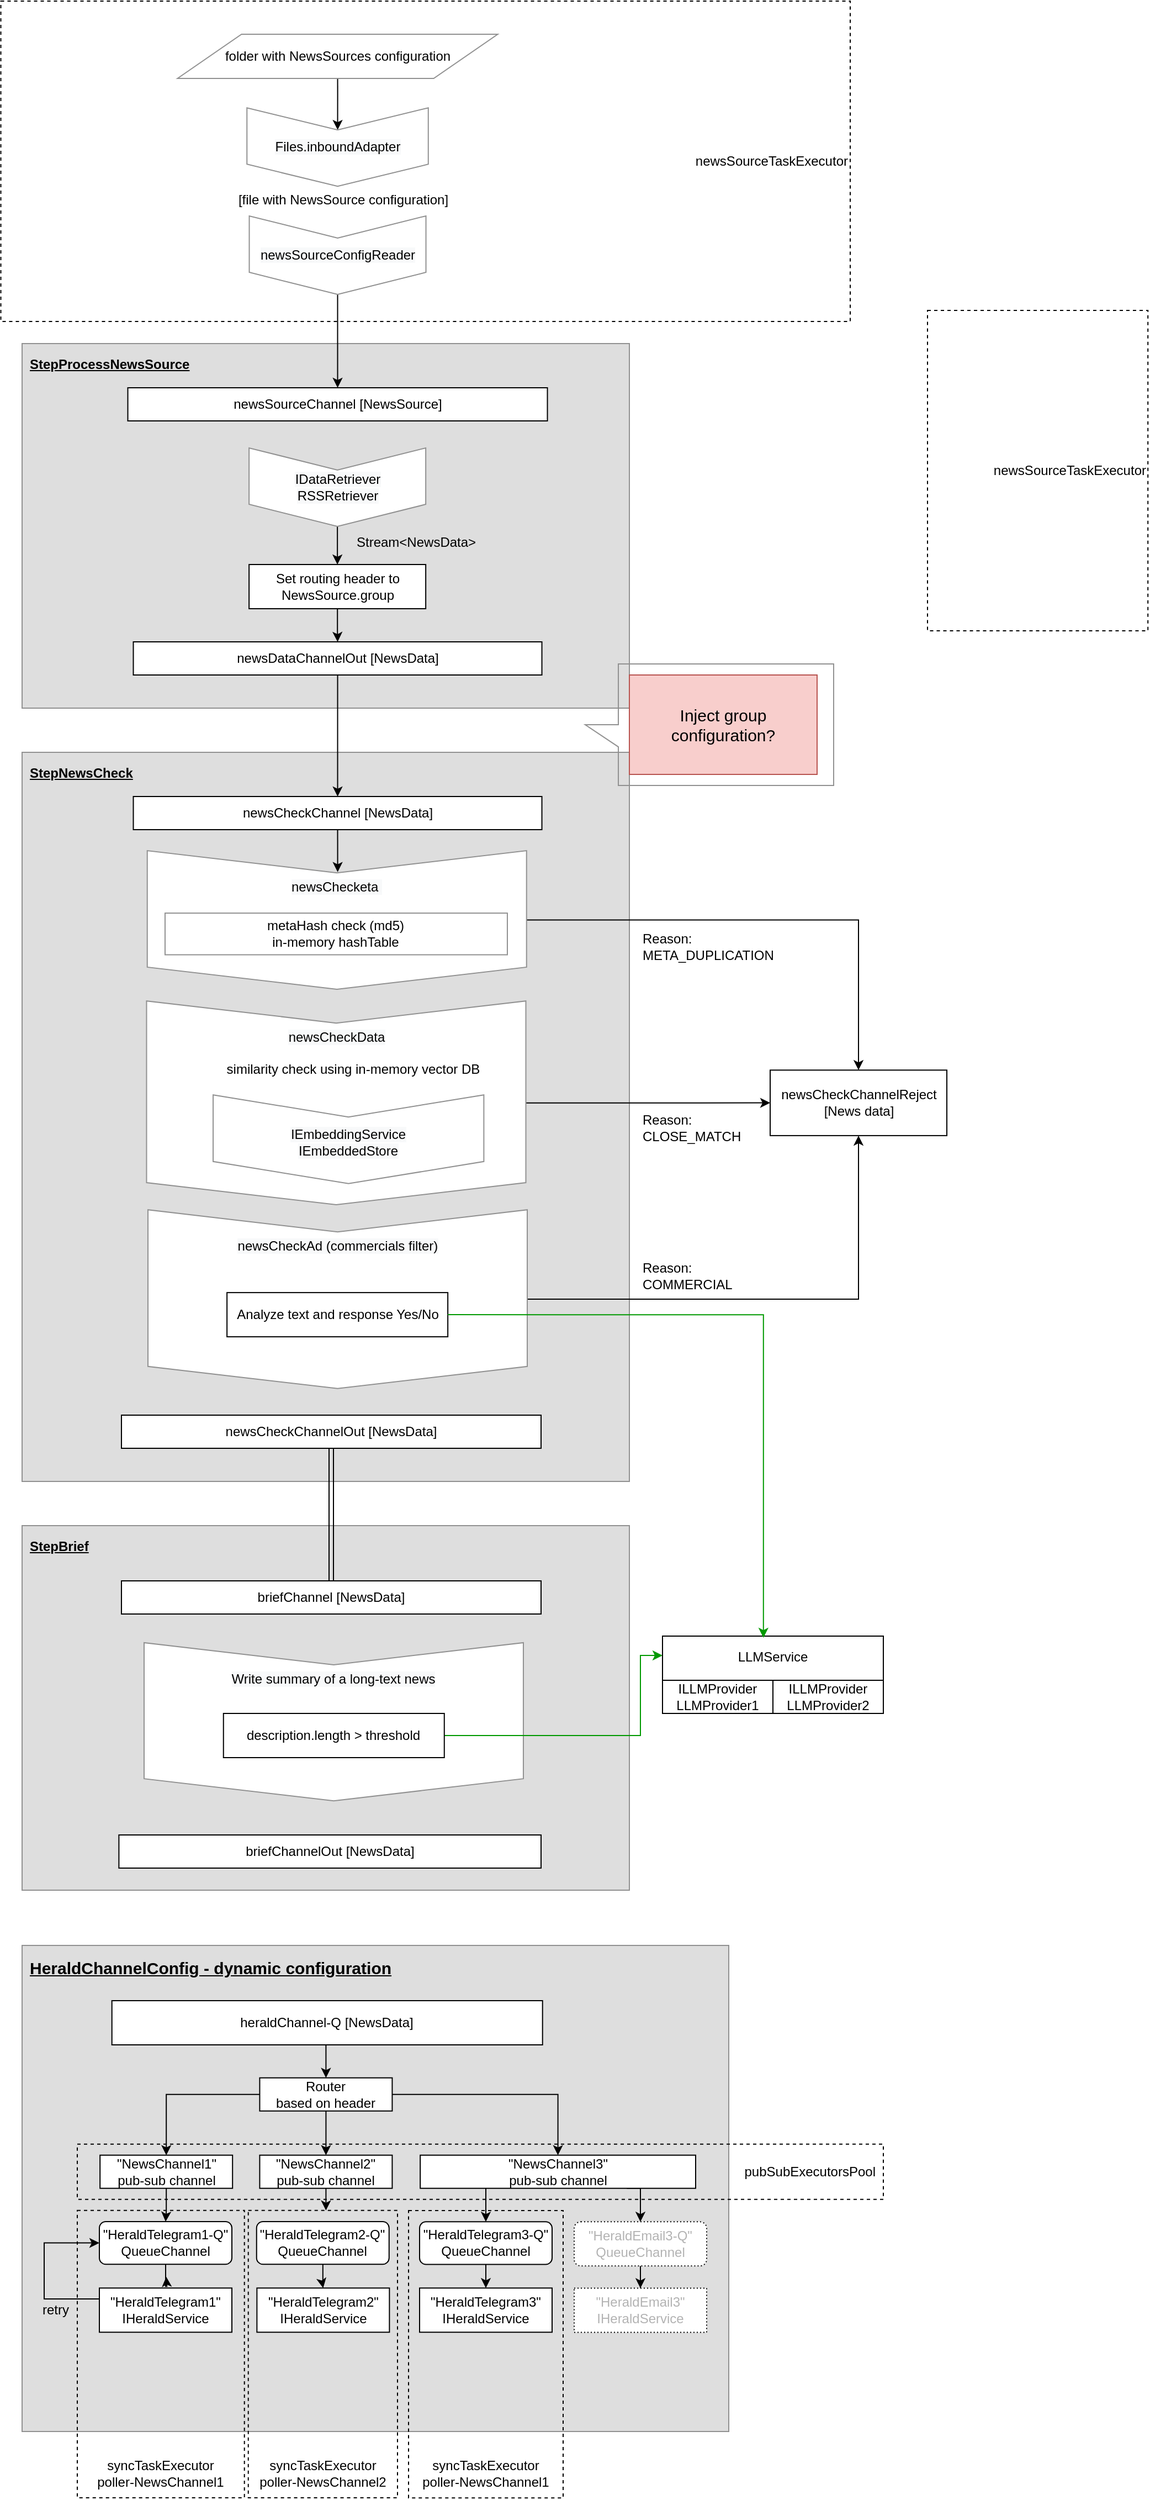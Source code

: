 <mxfile version="12.6.5" type="device"><diagram id="YJlIzjj81U-80XdupKKj" name="Page-1"><mxGraphModel dx="1088" dy="1980" grid="1" gridSize="10" guides="1" tooltips="1" connect="1" arrows="1" fold="1" page="1" pageScale="1" pageWidth="850" pageHeight="1100" math="0" shadow="0"><root><mxCell id="0"/><mxCell id="1" parent="0"/><mxCell id="Nf1EJRCMH-QT5dLcrV_3-40" value="&lt;b&gt;&lt;u&gt;HeraldChannelConfig - dynamic configuration&lt;/u&gt;&lt;/b&gt;" style="rounded=0;whiteSpace=wrap;html=1;labelBackgroundColor=none;strokeColor=#919191;fillColor=#DEDEDE;fontSize=15;fontColor=#000000;align=left;verticalAlign=top;spacingLeft=5;spacingTop=5;" parent="1" vertex="1"><mxGeometry x="90" y="1130" width="640" height="440" as="geometry"/></mxCell><mxCell id="jCOItu03Rqu_tw_Mlgkj-13" value="syncTaskExecutor&lt;br&gt;poller-NewsChannel1" style="rounded=0;whiteSpace=wrap;html=1;dashed=1;labelBackgroundColor=none;fillColor=none;fontColor=#000000;align=center;verticalAlign=bottom;spacingBottom=5;" parent="1" vertex="1"><mxGeometry x="440" y="1370" width="140" height="260.14" as="geometry"/></mxCell><mxCell id="jCOItu03Rqu_tw_Mlgkj-12" value="syncTaskExecutor&lt;br&gt;poller-NewsChannel2" style="rounded=0;whiteSpace=wrap;html=1;dashed=1;labelBackgroundColor=none;fillColor=none;fontColor=#000000;align=center;verticalAlign=bottom;spacingBottom=5;" parent="1" vertex="1"><mxGeometry x="294.86" y="1369.86" width="135.14" height="260.14" as="geometry"/></mxCell><mxCell id="jCOItu03Rqu_tw_Mlgkj-11" value="syncTaskExecutor&lt;br&gt;poller-NewsChannel1" style="rounded=0;whiteSpace=wrap;html=1;dashed=1;labelBackgroundColor=none;fillColor=none;fontColor=#000000;align=center;verticalAlign=bottom;spacingBottom=5;" parent="1" vertex="1"><mxGeometry x="140" y="1369.86" width="151.35" height="260.14" as="geometry"/></mxCell><mxCell id="jCOItu03Rqu_tw_Mlgkj-8" value="pubSubExecutorsPool" style="rounded=0;whiteSpace=wrap;html=1;fontColor=#000000;dashed=1;align=right;spacingLeft=5;labelBackgroundColor=none;fillColor=none;spacingRight=5;" parent="1" vertex="1"><mxGeometry x="140" y="1309.86" width="730" height="50" as="geometry"/></mxCell><mxCell id="Nf1EJRCMH-QT5dLcrV_3-34" value="&lt;b&gt;&lt;u&gt;StepProcessNewsSource&lt;/u&gt;&lt;/b&gt;" style="rounded=0;whiteSpace=wrap;html=1;fillColor=#DEDEDE;verticalAlign=top;align=left;spacingTop=5;spacingLeft=5;strokeColor=#919191;" parent="1" vertex="1"><mxGeometry x="90" y="-320" width="550" height="330" as="geometry"/></mxCell><mxCell id="Nf1EJRCMH-QT5dLcrV_3-16" value="&lt;b&gt;&lt;u&gt;StepBrief&lt;/u&gt;&lt;/b&gt;" style="rounded=0;whiteSpace=wrap;html=1;fillColor=#DEDEDE;align=left;verticalAlign=top;spacingLeft=5;spacingTop=5;strokeColor=#919191;" parent="1" vertex="1"><mxGeometry x="90" y="750" width="550" height="330" as="geometry"/></mxCell><mxCell id="Nf1EJRCMH-QT5dLcrV_3-6" value="&lt;b&gt;&lt;u&gt;StepNewsCheck&lt;/u&gt;&lt;/b&gt;" style="rounded=0;whiteSpace=wrap;html=1;fillColor=#DEDEDE;verticalAlign=top;align=left;spacingTop=5;spacingLeft=5;strokeColor=#919191;" parent="1" vertex="1"><mxGeometry x="90" y="50" width="550" height="660" as="geometry"/></mxCell><mxCell id="Nf1EJRCMH-QT5dLcrV_3-13" style="edgeStyle=orthogonalEdgeStyle;rounded=0;orthogonalLoop=1;jettySize=auto;html=1;entryX=0;entryY=0.5;entryDx=0;entryDy=0;" parent="1" source="Nf1EJRCMH-QT5dLcrV_3-1" target="Nf1EJRCMH-QT5dLcrV_3-9" edge="1"><mxGeometry relative="1" as="geometry"/></mxCell><mxCell id="Nf1EJRCMH-QT5dLcrV_3-27" value="Reason:&lt;br&gt;CLOSE_MATCH" style="text;html=1;align=left;verticalAlign=middle;resizable=0;points=[];labelBackgroundColor=none;" parent="Nf1EJRCMH-QT5dLcrV_3-13" vertex="1" connectable="0"><mxGeometry x="-0.203" y="-2" relative="1" as="geometry"><mxPoint x="15.48" y="20.66" as="offset"/></mxGeometry></mxCell><mxCell id="Nf1EJRCMH-QT5dLcrV_3-1" value="&lt;span style=&quot;background-color: rgb(248 , 249 , 250)&quot;&gt;newsCheckData&lt;/span&gt;&lt;span style=&quot;background-color: rgb(248 , 249 , 250)&quot;&gt;&lt;br&gt;&lt;/span&gt;" style="shape=step;perimeter=stepPerimeter;whiteSpace=wrap;html=1;fixedSize=1;strokeColor=#919191;rotation=90;horizontal=0;verticalAlign=top;spacingTop=19;" parent="1" vertex="1"><mxGeometry x="282.25" y="195.56" width="184.48" height="343.5" as="geometry"/></mxCell><mxCell id="Nf1EJRCMH-QT5dLcrV_3-12" style="edgeStyle=orthogonalEdgeStyle;rounded=0;orthogonalLoop=1;jettySize=auto;html=1;entryX=0.5;entryY=0;entryDx=0;entryDy=0;" parent="1" source="iCFGXTknaJ3eQvbpOWs7-69" target="Nf1EJRCMH-QT5dLcrV_3-9" edge="1"><mxGeometry relative="1" as="geometry"/></mxCell><mxCell id="Nf1EJRCMH-QT5dLcrV_3-26" value="Reason:&lt;br&gt;META_DUPLICATION" style="text;html=1;align=left;verticalAlign=middle;resizable=0;points=[];labelBackgroundColor=none;" parent="Nf1EJRCMH-QT5dLcrV_3-12" vertex="1" connectable="0"><mxGeometry x="-0.169" y="3" relative="1" as="geometry"><mxPoint x="-78.25" y="26.76" as="offset"/></mxGeometry></mxCell><mxCell id="iCFGXTknaJ3eQvbpOWs7-69" value="&lt;span style=&quot;background-color: rgb(248 , 249 , 250)&quot;&gt;newsChecketa&amp;nbsp;&lt;/span&gt;&lt;span style=&quot;background-color: rgb(248 , 249 , 250)&quot;&gt;&lt;br&gt;&lt;/span&gt;" style="shape=step;perimeter=stepPerimeter;whiteSpace=wrap;html=1;fixedSize=1;strokeColor=#919191;rotation=90;horizontal=0;verticalAlign=top;spacingTop=19;" parent="1" vertex="1"><mxGeometry x="312.43" y="30" width="125.38" height="343.5" as="geometry"/></mxCell><mxCell id="iCFGXTknaJ3eQvbpOWs7-1" value="newsSourceChannel [NewsSource]" style="rounded=0;whiteSpace=wrap;html=1;" parent="1" vertex="1"><mxGeometry x="185.76" y="-280" width="380" height="30" as="geometry"/></mxCell><mxCell id="iCFGXTknaJ3eQvbpOWs7-8" style="edgeStyle=orthogonalEdgeStyle;rounded=0;orthogonalLoop=1;jettySize=auto;html=1;entryX=0.5;entryY=0;entryDx=0;entryDy=0;exitX=1;exitY=0.5;exitDx=0;exitDy=0;" parent="1" source="iCFGXTknaJ3eQvbpOWs7-47" target="iCFGXTknaJ3eQvbpOWs7-19" edge="1"><mxGeometry relative="1" as="geometry"><mxPoint x="371.236" as="sourcePoint"/></mxGeometry></mxCell><mxCell id="iCFGXTknaJ3eQvbpOWs7-10" style="edgeStyle=orthogonalEdgeStyle;rounded=0;orthogonalLoop=1;jettySize=auto;html=1;entryX=0.5;entryY=0;entryDx=0;entryDy=0;" parent="1" source="iCFGXTknaJ3eQvbpOWs7-7" target="iCFGXTknaJ3eQvbpOWs7-75" edge="1"><mxGeometry relative="1" as="geometry"/></mxCell><mxCell id="iCFGXTknaJ3eQvbpOWs7-7" value="newsDataChannelOut [NewsData]" style="rounded=0;whiteSpace=wrap;html=1;" parent="1" vertex="1"><mxGeometry x="190.76" y="-50" width="370" height="30" as="geometry"/></mxCell><mxCell id="iCFGXTknaJ3eQvbpOWs7-74" style="edgeStyle=orthogonalEdgeStyle;rounded=0;orthogonalLoop=1;jettySize=auto;html=1;entryX=0.154;entryY=0.498;entryDx=0;entryDy=0;entryPerimeter=0;startArrow=none;startFill=0;fontSize=19;exitX=0.5;exitY=1;exitDx=0;exitDy=0;" parent="1" source="iCFGXTknaJ3eQvbpOWs7-75" target="iCFGXTknaJ3eQvbpOWs7-69" edge="1"><mxGeometry relative="1" as="geometry"/></mxCell><mxCell id="iCFGXTknaJ3eQvbpOWs7-21" style="edgeStyle=orthogonalEdgeStyle;rounded=0;orthogonalLoop=1;jettySize=auto;html=1;entryX=0.5;entryY=0;entryDx=0;entryDy=0;exitX=0.5;exitY=1;exitDx=0;exitDy=0;" parent="1" source="iCFGXTknaJ3eQvbpOWs7-79" target="iCFGXTknaJ3eQvbpOWs7-18" edge="1"><mxGeometry relative="1" as="geometry"><mxPoint x="366.64" y="1020" as="sourcePoint"/></mxGeometry></mxCell><mxCell id="iCFGXTknaJ3eQvbpOWs7-32" style="edgeStyle=orthogonalEdgeStyle;rounded=0;orthogonalLoop=1;jettySize=auto;html=1;entryX=0.5;entryY=0;entryDx=0;entryDy=0;" parent="1" source="iCFGXTknaJ3eQvbpOWs7-15" target="u1qdGR7CQn0A19ae-Ct3-1" edge="1"><mxGeometry relative="1" as="geometry"/></mxCell><mxCell id="iCFGXTknaJ3eQvbpOWs7-15" value="&quot;NewsChannel1&quot;&lt;br&gt;pub-sub channel" style="rounded=0;whiteSpace=wrap;html=1;" parent="1" vertex="1"><mxGeometry x="160.59" y="1319.86" width="120" height="30" as="geometry"/></mxCell><mxCell id="iCFGXTknaJ3eQvbpOWs7-28" style="edgeStyle=orthogonalEdgeStyle;rounded=0;orthogonalLoop=1;jettySize=auto;html=1;" parent="1" source="iCFGXTknaJ3eQvbpOWs7-16" edge="1"><mxGeometry relative="1" as="geometry"><mxPoint x="364.97" y="1370" as="targetPoint"/></mxGeometry></mxCell><mxCell id="iCFGXTknaJ3eQvbpOWs7-16" value="&quot;NewsChannel2&quot;&lt;br&gt;pub-sub channel" style="rounded=0;whiteSpace=wrap;html=1;" parent="1" vertex="1"><mxGeometry x="305.21" y="1319.86" width="120" height="30" as="geometry"/></mxCell><mxCell id="u1qdGR7CQn0A19ae-Ct3-13" style="edgeStyle=orthogonalEdgeStyle;rounded=0;orthogonalLoop=1;jettySize=auto;html=1;entryX=0.5;entryY=0;entryDx=0;entryDy=0;exitX=0.228;exitY=0.974;exitDx=0;exitDy=0;exitPerimeter=0;" parent="1" source="iCFGXTknaJ3eQvbpOWs7-17" target="u1qdGR7CQn0A19ae-Ct3-11" edge="1"><mxGeometry relative="1" as="geometry"/></mxCell><mxCell id="jCOItu03Rqu_tw_Mlgkj-5" style="edgeStyle=orthogonalEdgeStyle;rounded=0;orthogonalLoop=1;jettySize=auto;html=1;entryX=0.5;entryY=0;entryDx=0;entryDy=0;exitX=0.75;exitY=1;exitDx=0;exitDy=0;" parent="1" source="iCFGXTknaJ3eQvbpOWs7-17" target="jCOItu03Rqu_tw_Mlgkj-2" edge="1"><mxGeometry relative="1" as="geometry"/></mxCell><mxCell id="iCFGXTknaJ3eQvbpOWs7-17" value="&quot;NewsChannel3&quot;&lt;br&gt;pub-sub channel" style="rounded=0;whiteSpace=wrap;html=1;" parent="1" vertex="1"><mxGeometry x="450.59" y="1319.86" width="249.41" height="30" as="geometry"/></mxCell><mxCell id="iCFGXTknaJ3eQvbpOWs7-18" value="Router&lt;br&gt;based on header" style="rounded=0;whiteSpace=wrap;html=1;" parent="1" vertex="1"><mxGeometry x="305.21" y="1249.86" width="120" height="30" as="geometry"/></mxCell><mxCell id="iCFGXTknaJ3eQvbpOWs7-20" style="edgeStyle=orthogonalEdgeStyle;rounded=0;orthogonalLoop=1;jettySize=auto;html=1;entryX=0.5;entryY=0;entryDx=0;entryDy=0;" parent="1" source="iCFGXTknaJ3eQvbpOWs7-19" target="iCFGXTknaJ3eQvbpOWs7-7" edge="1"><mxGeometry relative="1" as="geometry"/></mxCell><mxCell id="iCFGXTknaJ3eQvbpOWs7-19" value="Set routing header to NewsSource.group" style="rounded=0;whiteSpace=wrap;html=1;" parent="1" vertex="1"><mxGeometry x="295.57" y="-120" width="160" height="40" as="geometry"/></mxCell><mxCell id="iCFGXTknaJ3eQvbpOWs7-27" value="&quot;HeraldTelegram2&quot;&lt;br&gt;IHeraldService" style="rounded=0;whiteSpace=wrap;html=1;" parent="1" vertex="1"><mxGeometry x="302.69" y="1440.14" width="120" height="40" as="geometry"/></mxCell><mxCell id="NP6dvD-GVCI2xYxM6TaB-1" style="edgeStyle=orthogonalEdgeStyle;rounded=0;orthogonalLoop=1;jettySize=auto;html=1;exitX=0;exitY=0.5;exitDx=0;exitDy=0;entryX=0;entryY=0.5;entryDx=0;entryDy=0;" parent="1" source="iCFGXTknaJ3eQvbpOWs7-31" target="u1qdGR7CQn0A19ae-Ct3-1" edge="1"><mxGeometry relative="1" as="geometry"><Array as="points"><mxPoint x="160" y="1450"/><mxPoint x="110" y="1450"/><mxPoint x="110" y="1399"/></Array></mxGeometry></mxCell><mxCell id="NP6dvD-GVCI2xYxM6TaB-2" value="retry" style="text;html=1;align=center;verticalAlign=middle;resizable=0;points=[];labelBackgroundColor=none;" parent="NP6dvD-GVCI2xYxM6TaB-1" vertex="1" connectable="0"><mxGeometry x="-0.432" y="15" relative="1" as="geometry"><mxPoint x="-4.54" y="-4.86" as="offset"/></mxGeometry></mxCell><mxCell id="iCFGXTknaJ3eQvbpOWs7-29" value="&quot;HeraldTelegram3&quot;&lt;br&gt;IHeraldService&lt;br&gt;" style="rounded=0;whiteSpace=wrap;html=1;" parent="1" vertex="1"><mxGeometry x="450" y="1440.14" width="120" height="40" as="geometry"/></mxCell><mxCell id="iCFGXTknaJ3eQvbpOWs7-31" value="&quot;HeraldTelegram1&quot;&lt;br&gt;IHeraldService&lt;br&gt;" style="rounded=0;whiteSpace=wrap;html=1;" parent="1" vertex="1"><mxGeometry x="160" y="1440.14" width="120" height="40" as="geometry"/></mxCell><mxCell id="iCFGXTknaJ3eQvbpOWs7-44" style="edgeStyle=orthogonalEdgeStyle;rounded=0;orthogonalLoop=1;jettySize=auto;html=1;exitX=0.5;exitY=1;exitDx=0;exitDy=0;entryX=0;entryY=0.5;entryDx=0;entryDy=0;" parent="1" source="iCFGXTknaJ3eQvbpOWs7-45" target="iCFGXTknaJ3eQvbpOWs7-38" edge="1"><mxGeometry relative="1" as="geometry"><mxPoint x="375.76" y="-570" as="sourcePoint"/></mxGeometry></mxCell><mxCell id="iCFGXTknaJ3eQvbpOWs7-38" value="&lt;span style=&quot;white-space: normal ; background-color: rgb(248 , 249 , 250)&quot;&gt;Files.inboundAdapter&lt;/span&gt;" style="shape=step;perimeter=stepPerimeter;whiteSpace=wrap;html=1;fixedSize=1;strokeColor=#919191;rotation=90;horizontal=0;" parent="1" vertex="1"><mxGeometry x="340.22" y="-580" width="71.08" height="164.24" as="geometry"/></mxCell><mxCell id="iCFGXTknaJ3eQvbpOWs7-46" style="edgeStyle=orthogonalEdgeStyle;rounded=0;orthogonalLoop=1;jettySize=auto;html=1;entryX=0.5;entryY=0;entryDx=0;entryDy=0;" parent="1" source="iCFGXTknaJ3eQvbpOWs7-39" target="iCFGXTknaJ3eQvbpOWs7-1" edge="1"><mxGeometry relative="1" as="geometry"/></mxCell><mxCell id="iCFGXTknaJ3eQvbpOWs7-39" value="&lt;span style=&quot;white-space: normal ; background-color: rgb(248 , 249 , 250)&quot;&gt;newsSourceConfigReader&lt;/span&gt;" style="shape=step;perimeter=stepPerimeter;whiteSpace=wrap;html=1;fixedSize=1;strokeColor=#919191;rotation=90;horizontal=0;" parent="1" vertex="1"><mxGeometry x="340.22" y="-480" width="71.08" height="160" as="geometry"/></mxCell><mxCell id="iCFGXTknaJ3eQvbpOWs7-45" value="&lt;span style=&quot;white-space: normal&quot;&gt;folder with NewsSources configuration&lt;/span&gt;" style="shape=parallelogram;perimeter=parallelogramPerimeter;whiteSpace=wrap;html=1;strokeColor=#919191;" parent="1" vertex="1"><mxGeometry x="230.76" y="-600" width="290" height="40" as="geometry"/></mxCell><mxCell id="iCFGXTknaJ3eQvbpOWs7-47" value="&lt;span style=&quot;white-space: normal ; background-color: rgb(248 , 249 , 250)&quot;&gt;IDataRetriever&lt;br&gt;RSSRetriever&lt;br&gt;&lt;/span&gt;" style="shape=step;perimeter=stepPerimeter;whiteSpace=wrap;html=1;fixedSize=1;strokeColor=#919191;rotation=90;horizontal=0;" parent="1" vertex="1"><mxGeometry x="340.03" y="-270" width="71.08" height="160" as="geometry"/></mxCell><mxCell id="iCFGXTknaJ3eQvbpOWs7-48" value="[file with NewsSource configuration]" style="text;html=1;strokeColor=none;fillColor=none;align=center;verticalAlign=middle;whiteSpace=wrap;rounded=0;" parent="1" vertex="1"><mxGeometry x="251.14" y="-460" width="260.25" height="20" as="geometry"/></mxCell><mxCell id="iCFGXTknaJ3eQvbpOWs7-49" value="Stream&amp;lt;NewsData&amp;gt;" style="text;html=1;strokeColor=none;fillColor=none;align=left;verticalAlign=middle;whiteSpace=wrap;rounded=0;" parent="1" vertex="1"><mxGeometry x="390.57" y="-150" width="130" height="20" as="geometry"/></mxCell><mxCell id="iCFGXTknaJ3eQvbpOWs7-51" value="&lt;span style=&quot;background-color: rgb(248 , 249 , 250)&quot;&gt;IEmbeddingService&lt;br&gt;IEmbeddedStore&lt;br&gt;&lt;/span&gt;" style="shape=step;perimeter=stepPerimeter;whiteSpace=wrap;html=1;fixedSize=1;strokeColor=#919191;rotation=90;horizontal=0;spacingTop=5;" parent="1" vertex="1"><mxGeometry x="345.45" y="277.66" width="80.31" height="245.17" as="geometry"/></mxCell><mxCell id="iCFGXTknaJ3eQvbpOWs7-70" value="metaHash check (md5)&lt;br&gt;in-memory hashTable" style="rounded=0;whiteSpace=wrap;html=1;strokeColor=#919191;" parent="1" vertex="1"><mxGeometry x="219.49" y="195.56" width="310" height="37.69" as="geometry"/></mxCell><mxCell id="iCFGXTknaJ3eQvbpOWs7-75" value="newsCheckChannel [NewsData]" style="rounded=0;whiteSpace=wrap;html=1;" parent="1" vertex="1"><mxGeometry x="190.76" y="90" width="370" height="30" as="geometry"/></mxCell><mxCell id="iCFGXTknaJ3eQvbpOWs7-81" style="edgeStyle=orthogonalEdgeStyle;rounded=0;orthogonalLoop=1;jettySize=auto;html=1;startArrow=none;startFill=0;fontSize=12;shape=link;entryX=0.5;entryY=0;entryDx=0;entryDy=0;exitX=0.5;exitY=1;exitDx=0;exitDy=0;" parent="1" source="Nf1EJRCMH-QT5dLcrV_3-2" target="Nf1EJRCMH-QT5dLcrV_3-8" edge="1"><mxGeometry relative="1" as="geometry"><mxPoint x="375.828" y="550" as="sourcePoint"/><mxPoint x="376" y="940" as="targetPoint"/></mxGeometry></mxCell><mxCell id="iCFGXTknaJ3eQvbpOWs7-79" value="heraldChannel-Q [NewsData]" style="rounded=0;whiteSpace=wrap;html=1;" parent="1" vertex="1"><mxGeometry x="171.35" y="1180" width="390" height="40" as="geometry"/></mxCell><mxCell id="u1qdGR7CQn0A19ae-Ct3-6" style="edgeStyle=orthogonalEdgeStyle;rounded=0;orthogonalLoop=1;jettySize=auto;html=1;" parent="1" source="u1qdGR7CQn0A19ae-Ct3-1" edge="1"><mxGeometry relative="1" as="geometry"><mxPoint x="220.59" y="1430" as="targetPoint"/></mxGeometry></mxCell><mxCell id="u1qdGR7CQn0A19ae-Ct3-1" value="&quot;HeraldTelegram1-Q&quot;&lt;br&gt;QueueChannel" style="rounded=1;whiteSpace=wrap;html=1;" parent="1" vertex="1"><mxGeometry x="160" y="1380.0" width="120" height="38.62" as="geometry"/></mxCell><mxCell id="u1qdGR7CQn0A19ae-Ct3-10" style="edgeStyle=orthogonalEdgeStyle;rounded=0;orthogonalLoop=1;jettySize=auto;html=1;entryX=0.5;entryY=0;entryDx=0;entryDy=0;" parent="1" source="u1qdGR7CQn0A19ae-Ct3-7" target="iCFGXTknaJ3eQvbpOWs7-27" edge="1"><mxGeometry relative="1" as="geometry"/></mxCell><mxCell id="u1qdGR7CQn0A19ae-Ct3-7" value="&quot;HeraldTelegram2-Q&quot;&lt;br&gt;QueueChannel" style="rounded=1;whiteSpace=wrap;html=1;" parent="1" vertex="1"><mxGeometry x="302.38" y="1380.0" width="120" height="38.62" as="geometry"/></mxCell><mxCell id="u1qdGR7CQn0A19ae-Ct3-14" style="edgeStyle=orthogonalEdgeStyle;rounded=0;orthogonalLoop=1;jettySize=auto;html=1;entryX=0.5;entryY=0;entryDx=0;entryDy=0;" parent="1" source="u1qdGR7CQn0A19ae-Ct3-11" target="iCFGXTknaJ3eQvbpOWs7-29" edge="1"><mxGeometry relative="1" as="geometry"/></mxCell><mxCell id="u1qdGR7CQn0A19ae-Ct3-11" value="&quot;HeraldTelegram3-Q&quot;&lt;br&gt;QueueChannel" style="rounded=1;whiteSpace=wrap;html=1;" parent="1" vertex="1"><mxGeometry x="450" y="1380.14" width="120" height="38.62" as="geometry"/></mxCell><mxCell id="Nf1EJRCMH-QT5dLcrV_3-2" value="newsCheckChannelOut [NewsData]" style="rounded=0;whiteSpace=wrap;html=1;" parent="1" vertex="1"><mxGeometry x="180" y="650" width="380" height="30" as="geometry"/></mxCell><mxCell id="Nf1EJRCMH-QT5dLcrV_3-8" value="briefChannel [NewsData]" style="rounded=0;whiteSpace=wrap;html=1;" parent="1" vertex="1"><mxGeometry x="180" y="800" width="380" height="30" as="geometry"/></mxCell><mxCell id="Nf1EJRCMH-QT5dLcrV_3-9" value="newsCheckChannelReject &lt;br&gt;[News data]" style="rounded=0;whiteSpace=wrap;html=1;" parent="1" vertex="1"><mxGeometry x="767.51" y="337.67" width="160" height="59.28" as="geometry"/></mxCell><mxCell id="Nf1EJRCMH-QT5dLcrV_3-14" value="&lt;span style=&quot;background-color: rgb(248 , 249 , 250)&quot;&gt;Write summary of a long-text news&lt;br&gt;&lt;/span&gt;" style="shape=step;perimeter=stepPerimeter;whiteSpace=wrap;html=1;fixedSize=1;strokeColor=#919191;rotation=90;horizontal=0;verticalAlign=top;spacingTop=19;" parent="1" vertex="1"><mxGeometry x="300.67" y="755.78" width="143.14" height="343.5" as="geometry"/></mxCell><mxCell id="Nf1EJRCMH-QT5dLcrV_3-15" value="briefChannelOut [NewsData]" style="rounded=0;whiteSpace=wrap;html=1;" parent="1" vertex="1"><mxGeometry x="177.69" y="1030" width="382.31" height="30" as="geometry"/></mxCell><mxCell id="Nf1EJRCMH-QT5dLcrV_3-25" style="edgeStyle=orthogonalEdgeStyle;rounded=0;orthogonalLoop=1;jettySize=auto;html=1;entryX=0;entryY=0.25;entryDx=0;entryDy=0;strokeColor=#009900;" parent="1" source="Nf1EJRCMH-QT5dLcrV_3-23" target="Nf1EJRCMH-QT5dLcrV_3-18" edge="1"><mxGeometry relative="1" as="geometry"><Array as="points"><mxPoint x="650" y="940"/><mxPoint x="650" y="868"/></Array></mxGeometry></mxCell><mxCell id="Nf1EJRCMH-QT5dLcrV_3-23" value="description.length &amp;gt; threshold" style="rounded=0;whiteSpace=wrap;html=1;verticalAlign=middle;spacingTop=0;" parent="1" vertex="1"><mxGeometry x="272.38" y="920" width="200" height="40" as="geometry"/></mxCell><mxCell id="Nf1EJRCMH-QT5dLcrV_3-29" style="edgeStyle=orthogonalEdgeStyle;rounded=0;orthogonalLoop=1;jettySize=auto;html=1;entryX=0.5;entryY=1;entryDx=0;entryDy=0;" parent="1" source="Nf1EJRCMH-QT5dLcrV_3-28" target="Nf1EJRCMH-QT5dLcrV_3-9" edge="1"><mxGeometry relative="1" as="geometry"/></mxCell><mxCell id="Nf1EJRCMH-QT5dLcrV_3-28" value="&lt;span style=&quot;background-color: rgb(248 , 249 , 250)&quot;&gt;newsCheckAd (commercials filter)&lt;/span&gt;&lt;span style=&quot;background-color: rgb(248 , 249 , 250)&quot;&gt;&lt;br&gt;&lt;/span&gt;" style="shape=step;perimeter=stepPerimeter;whiteSpace=wrap;html=1;fixedSize=1;strokeColor=#919191;rotation=90;horizontal=0;verticalAlign=top;spacingTop=19;" parent="1" vertex="1"><mxGeometry x="294.86" y="373.25" width="161.79" height="343.5" as="geometry"/></mxCell><mxCell id="Nf1EJRCMH-QT5dLcrV_3-30" value="Reason:&lt;br&gt;COMMERCIAL" style="text;html=1;align=left;verticalAlign=middle;resizable=0;points=[];autosize=1;" parent="1" vertex="1"><mxGeometry x="650" y="509.06" width="100" height="30" as="geometry"/></mxCell><mxCell id="Nf1EJRCMH-QT5dLcrV_3-32" value="similarity check using in-memory vector DB" style="text;html=1;strokeColor=none;fillColor=none;align=center;verticalAlign=middle;whiteSpace=wrap;rounded=0;labelBackgroundColor=none;fontColor=#000000;" parent="1" vertex="1"><mxGeometry x="260" y="326.81" width="260" height="20" as="geometry"/></mxCell><mxCell id="Nf1EJRCMH-QT5dLcrV_3-35" value="" style="group" parent="1" vertex="1" connectable="0"><mxGeometry x="670" y="850" width="200" height="70" as="geometry"/></mxCell><mxCell id="Nf1EJRCMH-QT5dLcrV_3-18" value="LLMService" style="rounded=0;whiteSpace=wrap;html=1;verticalAlign=top;spacingTop=5;" parent="Nf1EJRCMH-QT5dLcrV_3-35" vertex="1"><mxGeometry width="200" height="70" as="geometry"/></mxCell><mxCell id="Nf1EJRCMH-QT5dLcrV_3-20" value="ILLMProvider&lt;br&gt;LLMProvider1" style="rounded=0;whiteSpace=wrap;html=1;verticalAlign=middle;spacingTop=0;" parent="Nf1EJRCMH-QT5dLcrV_3-35" vertex="1"><mxGeometry y="40" width="100" height="30" as="geometry"/></mxCell><mxCell id="Nf1EJRCMH-QT5dLcrV_3-21" value="ILLMProvider&lt;br&gt;LLMProvider2" style="rounded=0;whiteSpace=wrap;html=1;verticalAlign=middle;spacingTop=0;" parent="Nf1EJRCMH-QT5dLcrV_3-35" vertex="1"><mxGeometry x="100" y="40" width="100" height="30" as="geometry"/></mxCell><mxCell id="Nf1EJRCMH-QT5dLcrV_3-37" value="Analyze text and response Yes/No" style="rounded=0;whiteSpace=wrap;html=1;verticalAlign=middle;spacingTop=0;" parent="1" vertex="1"><mxGeometry x="275.57" y="539.06" width="200" height="40" as="geometry"/></mxCell><mxCell id="Nf1EJRCMH-QT5dLcrV_3-31" style="edgeStyle=orthogonalEdgeStyle;rounded=0;orthogonalLoop=1;jettySize=auto;html=1;entryX=0.457;entryY=0.022;entryDx=0;entryDy=0;entryPerimeter=0;strokeColor=#009900;fontColor=#00CC00;exitX=1;exitY=0.5;exitDx=0;exitDy=0;" parent="1" source="Nf1EJRCMH-QT5dLcrV_3-37" target="Nf1EJRCMH-QT5dLcrV_3-18" edge="1"><mxGeometry relative="1" as="geometry"/></mxCell><mxCell id="Nf1EJRCMH-QT5dLcrV_3-38" value="" style="shape=callout;whiteSpace=wrap;html=1;perimeter=calloutPerimeter;labelBackgroundColor=none;strokeColor=#919191;fillColor=none;fontColor=#000000;align=left;rotation=90;" parent="1" vertex="1"><mxGeometry x="657.47" y="-87.46" width="110.04" height="224.99" as="geometry"/></mxCell><mxCell id="Nf1EJRCMH-QT5dLcrV_3-39" value="Inject group configuration?" style="text;html=1;strokeColor=#b85450;fillColor=#f8cecc;align=center;verticalAlign=middle;whiteSpace=wrap;rounded=0;labelBackgroundColor=none;fontSize=15;" parent="1" vertex="1"><mxGeometry x="640" y="-20" width="170" height="90" as="geometry"/></mxCell><mxCell id="jCOItu03Rqu_tw_Mlgkj-1" value="&quot;HeraldEmail3&quot;&lt;br&gt;IHeraldService" style="rounded=0;whiteSpace=wrap;html=1;dashed=1;dashPattern=1 2;fontColor=#B3B3B3;" parent="1" vertex="1"><mxGeometry x="590" y="1440.28" width="120" height="40" as="geometry"/></mxCell><mxCell id="jCOItu03Rqu_tw_Mlgkj-6" style="edgeStyle=orthogonalEdgeStyle;rounded=0;orthogonalLoop=1;jettySize=auto;html=1;entryX=0.5;entryY=0;entryDx=0;entryDy=0;" parent="1" source="jCOItu03Rqu_tw_Mlgkj-2" target="jCOItu03Rqu_tw_Mlgkj-1" edge="1"><mxGeometry relative="1" as="geometry"/></mxCell><mxCell id="jCOItu03Rqu_tw_Mlgkj-2" value="&quot;HeraldEmail3-Q&quot;&lt;br&gt;QueueChannel" style="rounded=1;whiteSpace=wrap;html=1;dashed=1;dashPattern=1 2;fontColor=#B3B3B3;" parent="1" vertex="1"><mxGeometry x="590" y="1380.14" width="120" height="40" as="geometry"/></mxCell><mxCell id="iCFGXTknaJ3eQvbpOWs7-22" style="edgeStyle=orthogonalEdgeStyle;rounded=0;orthogonalLoop=1;jettySize=auto;html=1;" parent="1" source="iCFGXTknaJ3eQvbpOWs7-18" target="iCFGXTknaJ3eQvbpOWs7-15" edge="1"><mxGeometry relative="1" as="geometry"/></mxCell><mxCell id="iCFGXTknaJ3eQvbpOWs7-23" style="edgeStyle=orthogonalEdgeStyle;rounded=0;orthogonalLoop=1;jettySize=auto;html=1;entryX=0.5;entryY=0;entryDx=0;entryDy=0;" parent="1" source="iCFGXTknaJ3eQvbpOWs7-18" target="iCFGXTknaJ3eQvbpOWs7-16" edge="1"><mxGeometry relative="1" as="geometry"/></mxCell><mxCell id="iCFGXTknaJ3eQvbpOWs7-24" style="edgeStyle=orthogonalEdgeStyle;rounded=0;orthogonalLoop=1;jettySize=auto;html=1;entryX=0.5;entryY=0;entryDx=0;entryDy=0;" parent="1" source="iCFGXTknaJ3eQvbpOWs7-18" target="iCFGXTknaJ3eQvbpOWs7-17" edge="1"><mxGeometry relative="1" as="geometry"/></mxCell><mxCell id="dGdJisDgy5U5u70EBn8x-1" value="newsSourceTaskExecutor" style="rounded=0;whiteSpace=wrap;html=1;fillColor=none;dashed=1;align=right;" parent="1" vertex="1"><mxGeometry x="70.76" y="-630" width="769.24" height="290" as="geometry"/></mxCell><mxCell id="dGdJisDgy5U5u70EBn8x-2" value="newsSourceTaskExecutor" style="rounded=0;whiteSpace=wrap;html=1;fillColor=none;dashed=1;align=right;" parent="1" vertex="1"><mxGeometry x="910" y="-350" width="199.62" height="290" as="geometry"/></mxCell></root></mxGraphModel></diagram></mxfile>